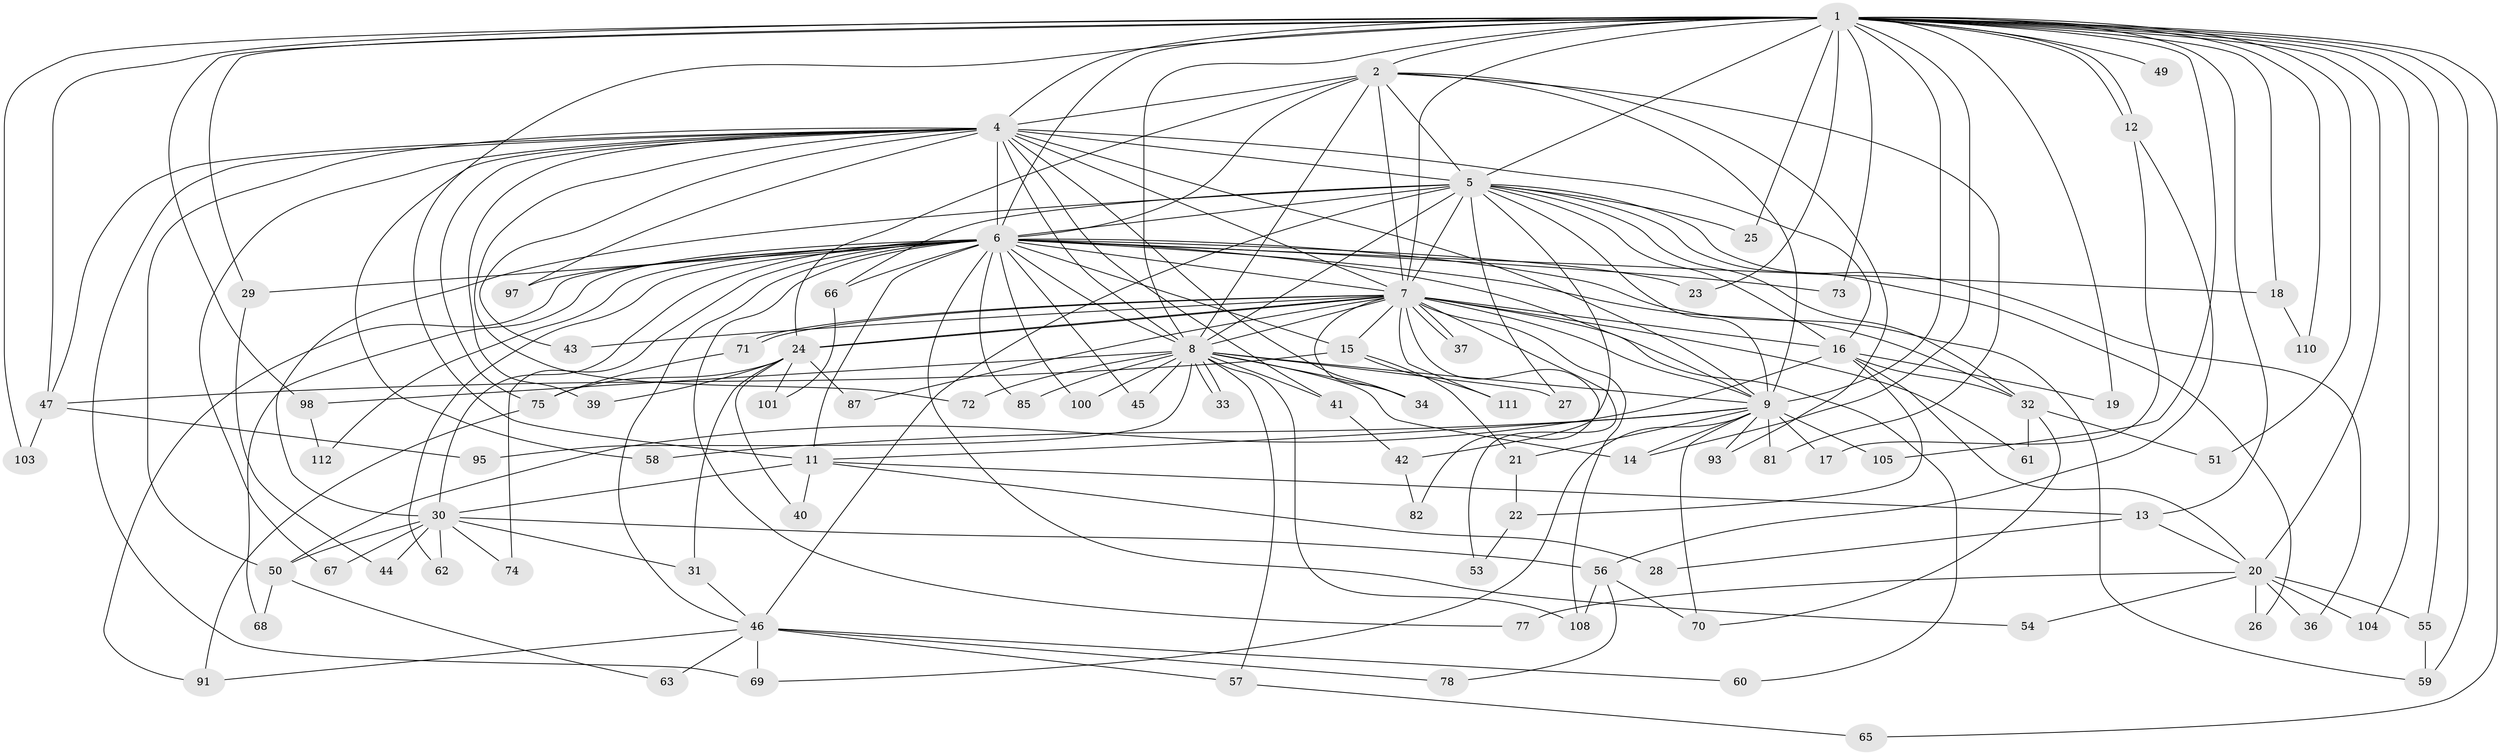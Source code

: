 // Generated by graph-tools (version 1.1) at 2025/23/03/03/25 07:23:44]
// undirected, 88 vertices, 204 edges
graph export_dot {
graph [start="1"]
  node [color=gray90,style=filled];
  1 [super="+3"];
  2 [super="+86"];
  4 [super="+35"];
  5 [super="+10"];
  6 [super="+64"];
  7 [super="+99"];
  8 [super="+38"];
  9 [super="+83"];
  11 [super="+84"];
  12;
  13;
  14 [super="+96"];
  15 [super="+52"];
  16 [super="+90"];
  17;
  18;
  19;
  20 [super="+48"];
  21;
  22;
  23;
  24 [super="+106"];
  25;
  26;
  27;
  28;
  29;
  30 [super="+92"];
  31;
  32;
  33;
  34 [super="+107"];
  36;
  37;
  39;
  40;
  41;
  42;
  43;
  44;
  45;
  46 [super="+79"];
  47;
  49;
  50 [super="+80"];
  51;
  53;
  54;
  55 [super="+88"];
  56 [super="+89"];
  57;
  58;
  59;
  60;
  61;
  62;
  63;
  65;
  66;
  67;
  68;
  69 [super="+94"];
  70;
  71;
  72;
  73;
  74;
  75 [super="+76"];
  77;
  78;
  81;
  82;
  85;
  87;
  91 [super="+102"];
  93;
  95;
  97;
  98;
  100;
  101;
  103;
  104;
  105;
  108 [super="+109"];
  110;
  111;
  112;
  1 -- 2 [weight=2];
  1 -- 4 [weight=2];
  1 -- 5 [weight=4];
  1 -- 6 [weight=2];
  1 -- 7 [weight=2];
  1 -- 8 [weight=2];
  1 -- 9 [weight=2];
  1 -- 11;
  1 -- 12;
  1 -- 12;
  1 -- 14;
  1 -- 18;
  1 -- 23;
  1 -- 25;
  1 -- 29;
  1 -- 49 [weight=2];
  1 -- 51;
  1 -- 55;
  1 -- 59;
  1 -- 65;
  1 -- 73;
  1 -- 98;
  1 -- 103;
  1 -- 104;
  1 -- 105;
  1 -- 110;
  1 -- 13;
  1 -- 47;
  1 -- 19;
  1 -- 20;
  2 -- 4;
  2 -- 5 [weight=2];
  2 -- 6;
  2 -- 7;
  2 -- 8 [weight=2];
  2 -- 9;
  2 -- 81;
  2 -- 93;
  2 -- 24;
  4 -- 5 [weight=2];
  4 -- 6 [weight=2];
  4 -- 7;
  4 -- 8;
  4 -- 9;
  4 -- 16;
  4 -- 39;
  4 -- 41;
  4 -- 43;
  4 -- 47;
  4 -- 50;
  4 -- 58;
  4 -- 72;
  4 -- 75;
  4 -- 97;
  4 -- 67;
  4 -- 34;
  4 -- 69;
  5 -- 6 [weight=2];
  5 -- 7 [weight=2];
  5 -- 8 [weight=2];
  5 -- 9 [weight=2];
  5 -- 25;
  5 -- 26;
  5 -- 30;
  5 -- 32;
  5 -- 42;
  5 -- 66;
  5 -- 36;
  5 -- 16;
  5 -- 27;
  5 -- 46;
  6 -- 7;
  6 -- 8;
  6 -- 9;
  6 -- 11;
  6 -- 15;
  6 -- 18;
  6 -- 23;
  6 -- 29;
  6 -- 30;
  6 -- 32;
  6 -- 45;
  6 -- 46;
  6 -- 54;
  6 -- 59;
  6 -- 62;
  6 -- 66;
  6 -- 68;
  6 -- 73;
  6 -- 74;
  6 -- 77;
  6 -- 85;
  6 -- 91;
  6 -- 97;
  6 -- 100;
  6 -- 112;
  7 -- 8;
  7 -- 9;
  7 -- 15;
  7 -- 24;
  7 -- 24;
  7 -- 34;
  7 -- 37;
  7 -- 37;
  7 -- 43;
  7 -- 53;
  7 -- 60;
  7 -- 61;
  7 -- 71;
  7 -- 71;
  7 -- 82;
  7 -- 87;
  7 -- 111;
  7 -- 16;
  7 -- 108;
  8 -- 9;
  8 -- 27;
  8 -- 33;
  8 -- 33;
  8 -- 34;
  8 -- 41;
  8 -- 45;
  8 -- 57;
  8 -- 72;
  8 -- 85;
  8 -- 95;
  8 -- 98;
  8 -- 100;
  8 -- 108;
  8 -- 14;
  9 -- 14;
  9 -- 17;
  9 -- 21;
  9 -- 58;
  9 -- 69;
  9 -- 70;
  9 -- 81;
  9 -- 93;
  9 -- 105;
  9 -- 11;
  11 -- 13;
  11 -- 28;
  11 -- 40;
  11 -- 30;
  12 -- 17;
  12 -- 56;
  13 -- 20;
  13 -- 28;
  15 -- 21;
  15 -- 111;
  15 -- 47;
  16 -- 19;
  16 -- 20;
  16 -- 22;
  16 -- 50;
  16 -- 32;
  18 -- 110;
  20 -- 26;
  20 -- 36;
  20 -- 54;
  20 -- 55;
  20 -- 77;
  20 -- 104;
  21 -- 22;
  22 -- 53;
  24 -- 31;
  24 -- 39;
  24 -- 40;
  24 -- 75;
  24 -- 87;
  24 -- 101;
  29 -- 44;
  30 -- 31;
  30 -- 44;
  30 -- 50;
  30 -- 56;
  30 -- 62;
  30 -- 67;
  30 -- 74;
  31 -- 46;
  32 -- 51;
  32 -- 61;
  32 -- 70;
  41 -- 42;
  42 -- 82;
  46 -- 57;
  46 -- 60;
  46 -- 63;
  46 -- 69;
  46 -- 78;
  46 -- 91;
  47 -- 95;
  47 -- 103;
  50 -- 63;
  50 -- 68;
  55 -- 59;
  56 -- 78;
  56 -- 108;
  56 -- 70;
  57 -- 65;
  66 -- 101;
  71 -- 75;
  75 -- 91;
  98 -- 112;
}
